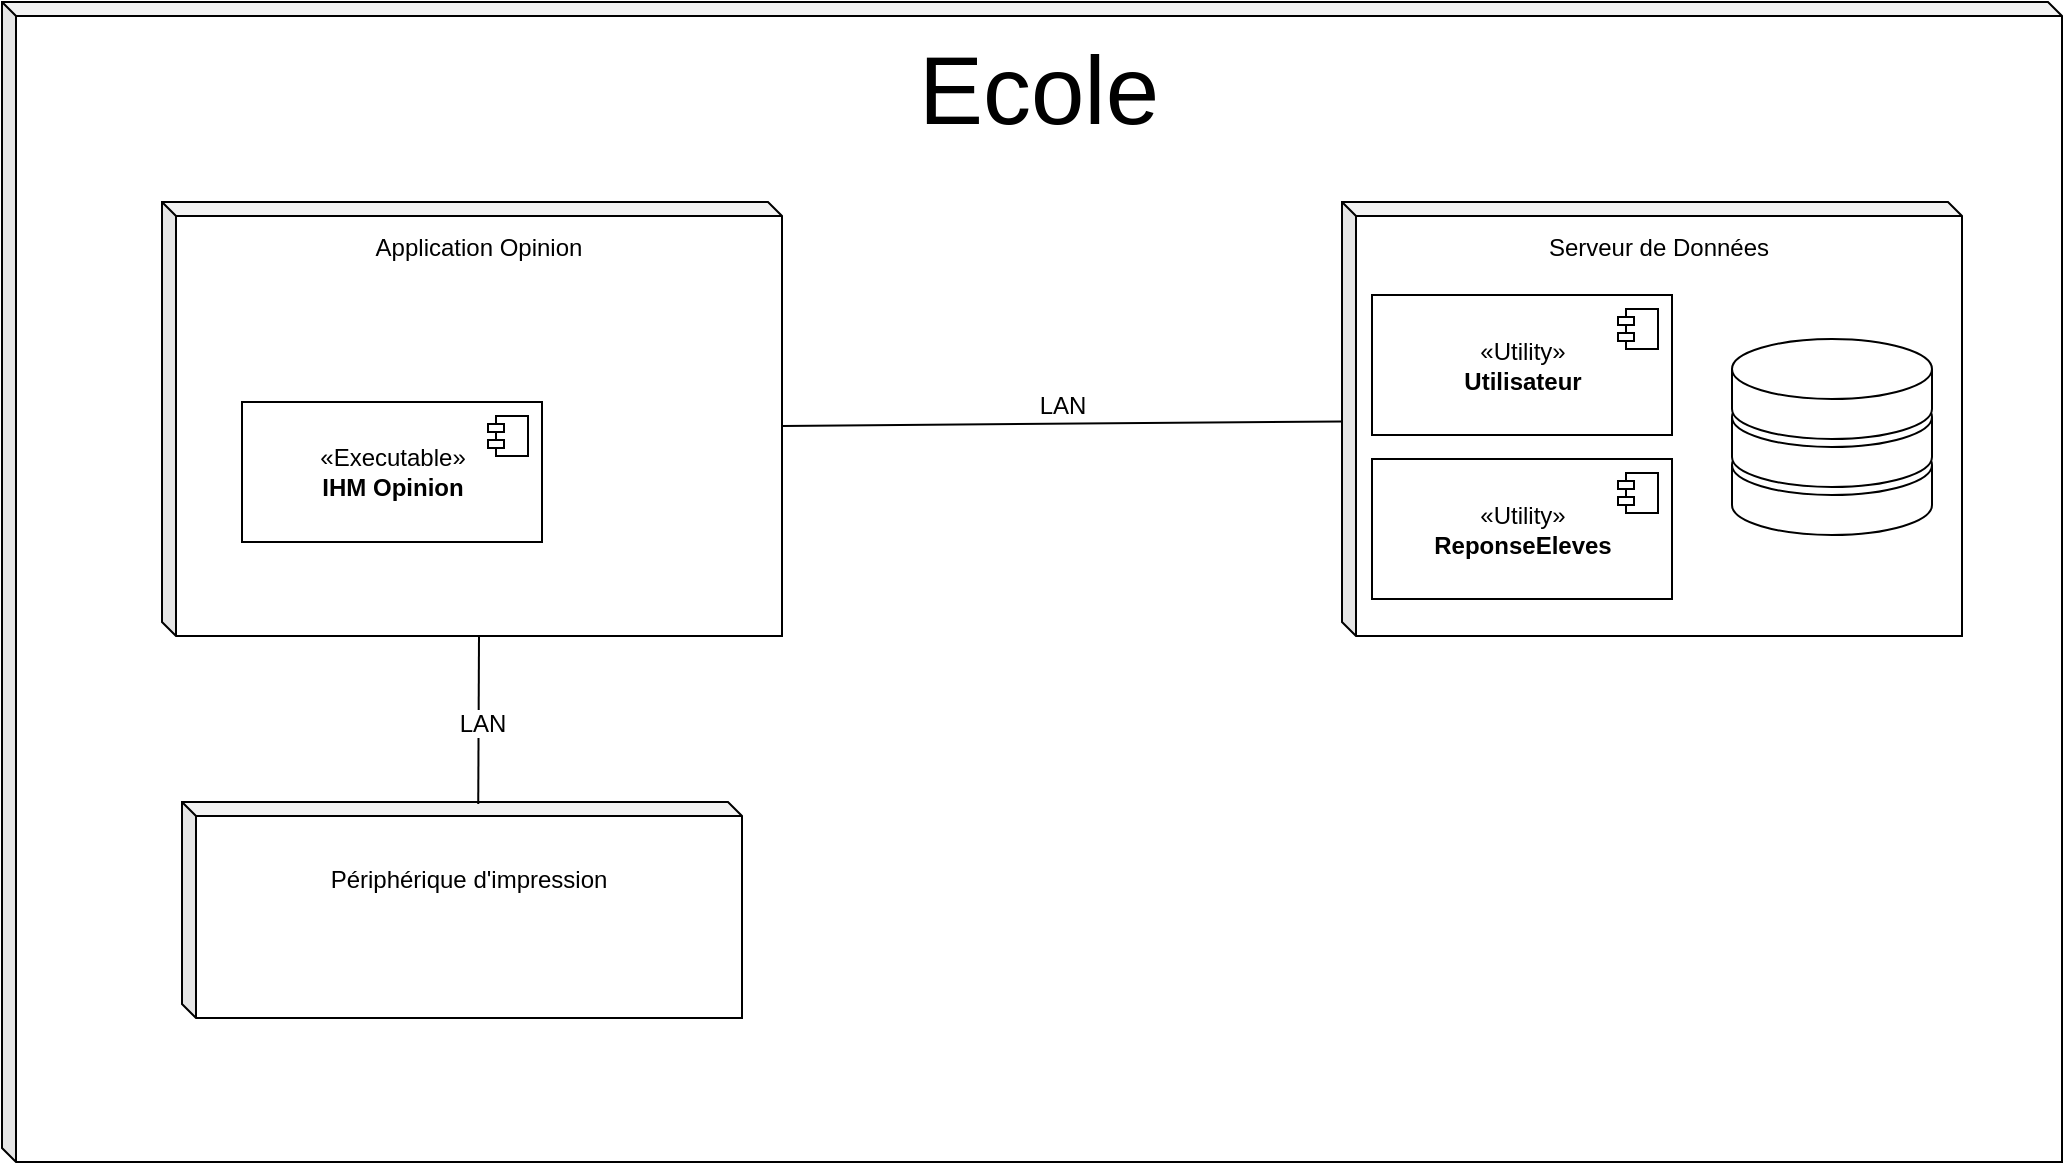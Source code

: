 <mxfile version="19.0.3" type="github">
  <diagram id="6T5YVuvIxugg61Lf3HOp" name="Page-1">
    <mxGraphModel dx="1573" dy="638" grid="1" gridSize="10" guides="1" tooltips="1" connect="1" arrows="1" fold="1" page="1" pageScale="1" pageWidth="1169" pageHeight="826" math="0" shadow="0">
      <root>
        <mxCell id="0" />
        <mxCell id="1" parent="0" />
        <mxCell id="eQJApQ37vbyt26eBaSx--2" value="Ecole" style="shape=cube;whiteSpace=wrap;html=1;boundedLbl=1;backgroundOutline=1;darkOpacity=0.05;darkOpacity2=0.1;size=7;spacingTop=-500;fontSize=48;" vertex="1" parent="1">
          <mxGeometry x="50" y="120" width="1030" height="580" as="geometry" />
        </mxCell>
        <mxCell id="eQJApQ37vbyt26eBaSx--3" value="&lt;p style=&quot;line-height: 1;&quot;&gt;Serveur de Données&lt;/p&gt;" style="shape=cube;whiteSpace=wrap;html=1;boundedLbl=1;backgroundOutline=1;darkOpacity=0.05;darkOpacity2=0.1;size=7;spacing=8;spacingTop=-180;" vertex="1" parent="1">
          <mxGeometry x="720" y="220" width="310" height="217" as="geometry" />
        </mxCell>
        <mxCell id="eQJApQ37vbyt26eBaSx--1" value="" style="shape=cylinder3;whiteSpace=wrap;html=1;boundedLbl=1;backgroundOutline=1;size=15;" vertex="1" parent="1">
          <mxGeometry x="915" y="336.5" width="100" height="50" as="geometry" />
        </mxCell>
        <mxCell id="eQJApQ37vbyt26eBaSx--4" value="" style="shape=cylinder3;whiteSpace=wrap;html=1;boundedLbl=1;backgroundOutline=1;size=15;" vertex="1" parent="1">
          <mxGeometry x="915" y="312.5" width="100" height="50" as="geometry" />
        </mxCell>
        <mxCell id="eQJApQ37vbyt26eBaSx--5" value="" style="shape=cylinder3;whiteSpace=wrap;html=1;boundedLbl=1;backgroundOutline=1;size=15;" vertex="1" parent="1">
          <mxGeometry x="915" y="288.5" width="100" height="50" as="geometry" />
        </mxCell>
        <mxCell id="eQJApQ37vbyt26eBaSx--6" value="&lt;p style=&quot;line-height: 1;&quot;&gt;Application Opinion&lt;/p&gt;" style="shape=cube;whiteSpace=wrap;html=1;boundedLbl=1;backgroundOutline=1;darkOpacity=0.05;darkOpacity2=0.1;size=7;spacing=8;spacingTop=-180;" vertex="1" parent="1">
          <mxGeometry x="130" y="220" width="310" height="217" as="geometry" />
        </mxCell>
        <mxCell id="eQJApQ37vbyt26eBaSx--9" value="«Executable»&lt;br&gt;&lt;b&gt;IHM Opinion&lt;/b&gt;" style="html=1;dropTarget=0;fontSize=12;" vertex="1" parent="1">
          <mxGeometry x="170" y="320" width="150" height="70" as="geometry" />
        </mxCell>
        <mxCell id="eQJApQ37vbyt26eBaSx--10" value="" style="shape=module;jettyWidth=8;jettyHeight=4;fontSize=12;" vertex="1" parent="eQJApQ37vbyt26eBaSx--9">
          <mxGeometry x="1" width="20" height="20" relative="1" as="geometry">
            <mxPoint x="-27" y="7" as="offset" />
          </mxGeometry>
        </mxCell>
        <mxCell id="eQJApQ37vbyt26eBaSx--11" value="&lt;p style=&quot;line-height: 1;&quot;&gt;Périphérique d&#39;impression&lt;/p&gt;" style="shape=cube;whiteSpace=wrap;html=1;boundedLbl=1;backgroundOutline=1;darkOpacity=0.05;darkOpacity2=0.1;size=7;spacing=8;spacingTop=-40;" vertex="1" parent="1">
          <mxGeometry x="140" y="520" width="280" height="108" as="geometry" />
        </mxCell>
        <mxCell id="eQJApQ37vbyt26eBaSx--12" value="«Utility»&lt;br&gt;&lt;b&gt;Utilisateur&lt;/b&gt;" style="html=1;dropTarget=0;fontSize=12;" vertex="1" parent="1">
          <mxGeometry x="735" y="266.5" width="150" height="70" as="geometry" />
        </mxCell>
        <mxCell id="eQJApQ37vbyt26eBaSx--13" value="" style="shape=module;jettyWidth=8;jettyHeight=4;fontSize=12;" vertex="1" parent="eQJApQ37vbyt26eBaSx--12">
          <mxGeometry x="1" width="20" height="20" relative="1" as="geometry">
            <mxPoint x="-27" y="7" as="offset" />
          </mxGeometry>
        </mxCell>
        <mxCell id="eQJApQ37vbyt26eBaSx--14" value="«Utility»&lt;br&gt;&lt;b&gt;ReponseEleves&lt;/b&gt;" style="html=1;dropTarget=0;fontSize=12;" vertex="1" parent="1">
          <mxGeometry x="735" y="348.5" width="150" height="70" as="geometry" />
        </mxCell>
        <mxCell id="eQJApQ37vbyt26eBaSx--15" value="" style="shape=module;jettyWidth=8;jettyHeight=4;fontSize=12;" vertex="1" parent="eQJApQ37vbyt26eBaSx--14">
          <mxGeometry x="1" width="20" height="20" relative="1" as="geometry">
            <mxPoint x="-27" y="7" as="offset" />
          </mxGeometry>
        </mxCell>
        <mxCell id="eQJApQ37vbyt26eBaSx--16" value="LAN" style="endArrow=none;html=1;rounded=0;fontSize=12;exitX=0;exitY=0;exitDx=310;exitDy=112.0;exitPerimeter=0;verticalAlign=bottom;endFill=0;" edge="1" parent="1" source="eQJApQ37vbyt26eBaSx--6" target="eQJApQ37vbyt26eBaSx--3">
          <mxGeometry width="50" height="50" relative="1" as="geometry">
            <mxPoint x="570" y="430" as="sourcePoint" />
            <mxPoint x="620" y="380" as="targetPoint" />
          </mxGeometry>
        </mxCell>
        <mxCell id="eQJApQ37vbyt26eBaSx--17" value="LAN" style="endArrow=none;html=1;rounded=0;fontSize=12;exitX=0;exitY=0;exitDx=158.5;exitDy=217.0;exitPerimeter=0;entryX=0.529;entryY=0.009;entryDx=0;entryDy=0;entryPerimeter=0;endFill=0;verticalAlign=bottom;" edge="1" parent="1" source="eQJApQ37vbyt26eBaSx--6" target="eQJApQ37vbyt26eBaSx--11">
          <mxGeometry x="0.262" y="2" width="50" height="50" relative="1" as="geometry">
            <mxPoint x="570" y="430" as="sourcePoint" />
            <mxPoint x="620" y="380" as="targetPoint" />
            <mxPoint as="offset" />
          </mxGeometry>
        </mxCell>
      </root>
    </mxGraphModel>
  </diagram>
</mxfile>
